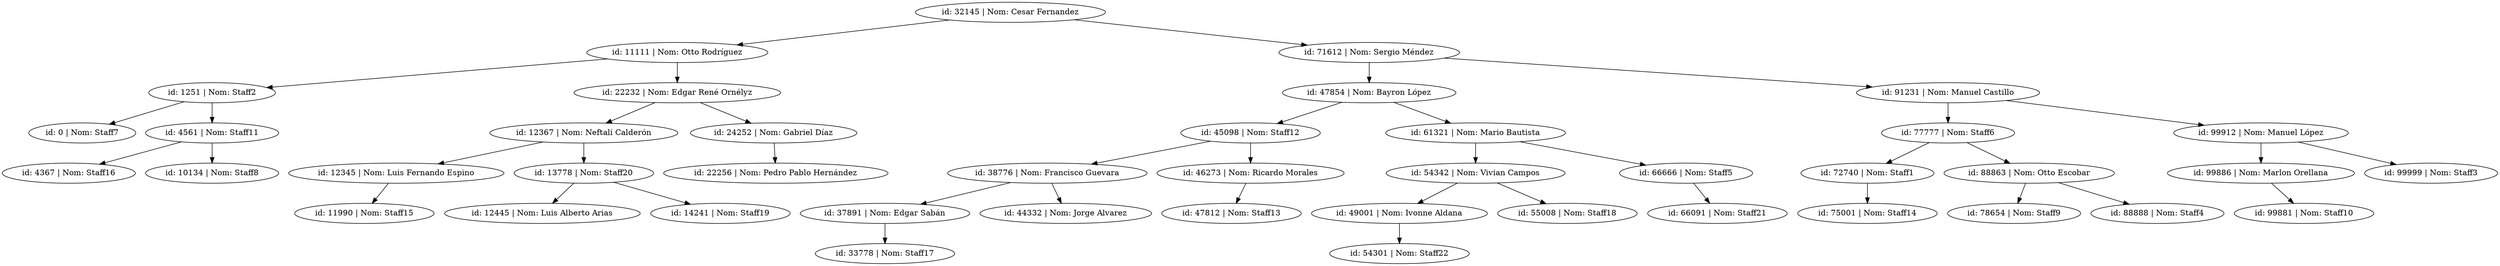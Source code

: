 digraph g {
"id: 32145 | Nom: Cesar Fernandez";
"id: 32145 | Nom: Cesar Fernandez"->"id: 11111 | Nom: Otto Rodríguez";
"id: 32145 | Nom: Cesar Fernandez"->"id: 71612 | Nom: Sergio Méndez";
"id: 11111 | Nom: Otto Rodríguez";
"id: 11111 | Nom: Otto Rodríguez"->"id: 1251 | Nom: Staff2";
"id: 11111 | Nom: Otto Rodríguez"->"id: 22232 | Nom: Edgar René Ornélyz";
"id: 1251 | Nom: Staff2";
"id: 1251 | Nom: Staff2"->"id: 0 | Nom: Staff7";
"id: 1251 | Nom: Staff2"->"id: 4561 | Nom: Staff11";
"id: 0 | Nom: Staff7";
"id: 4561 | Nom: Staff11";
"id: 4561 | Nom: Staff11"->"id: 4367 | Nom: Staff16";
"id: 4561 | Nom: Staff11"->"id: 10134 | Nom: Staff8";
"id: 4367 | Nom: Staff16";
"id: 10134 | Nom: Staff8";
"id: 22232 | Nom: Edgar René Ornélyz";
"id: 22232 | Nom: Edgar René Ornélyz"->"id: 12367 | Nom: Neftalí Calderón";
"id: 22232 | Nom: Edgar René Ornélyz"->"id: 24252 | Nom: Gabriel Díaz";
"id: 12367 | Nom: Neftalí Calderón";
"id: 12367 | Nom: Neftalí Calderón"->"id: 12345 | Nom: Luis Fernando Espino";
"id: 12367 | Nom: Neftalí Calderón"->"id: 13778 | Nom: Staff20";
"id: 12345 | Nom: Luis Fernando Espino";
"id: 12345 | Nom: Luis Fernando Espino"->"id: 11990 | Nom: Staff15";
"id: 11990 | Nom: Staff15";
"id: 13778 | Nom: Staff20";
"id: 13778 | Nom: Staff20"->"id: 12445 | Nom: Luis Alberto Arias";
"id: 13778 | Nom: Staff20"->"id: 14241 | Nom: Staff19";
"id: 12445 | Nom: Luis Alberto Arias";
"id: 14241 | Nom: Staff19";
"id: 24252 | Nom: Gabriel Díaz";
"id: 24252 | Nom: Gabriel Díaz"->"id: 22256 | Nom: Pedro Pablo Hernández";
"id: 22256 | Nom: Pedro Pablo Hernández";
"id: 71612 | Nom: Sergio Méndez";
"id: 71612 | Nom: Sergio Méndez"->"id: 47854 | Nom: Bayron López";
"id: 71612 | Nom: Sergio Méndez"->"id: 91231 | Nom: Manuel Castillo";
"id: 47854 | Nom: Bayron López";
"id: 47854 | Nom: Bayron López"->"id: 45098 | Nom: Staff12";
"id: 47854 | Nom: Bayron López"->"id: 61321 | Nom: Mario Bautista";
"id: 45098 | Nom: Staff12";
"id: 45098 | Nom: Staff12"->"id: 38776 | Nom: Francisco Guevara";
"id: 45098 | Nom: Staff12"->"id: 46273 | Nom: Ricardo Morales";
"id: 38776 | Nom: Francisco Guevara";
"id: 38776 | Nom: Francisco Guevara"->"id: 37891 | Nom: Edgar Sabán";
"id: 38776 | Nom: Francisco Guevara"->"id: 44332 | Nom: Jorge Alvarez";
"id: 37891 | Nom: Edgar Sabán";
"id: 37891 | Nom: Edgar Sabán"->"id: 33778 | Nom: Staff17";
"id: 33778 | Nom: Staff17";
"id: 44332 | Nom: Jorge Alvarez";
"id: 46273 | Nom: Ricardo Morales";
"id: 46273 | Nom: Ricardo Morales"->"id: 47812 | Nom: Staff13";
"id: 47812 | Nom: Staff13";
"id: 61321 | Nom: Mario Bautista";
"id: 61321 | Nom: Mario Bautista"->"id: 54342 | Nom: Vivian Campos";
"id: 61321 | Nom: Mario Bautista"->"id: 66666 | Nom: Staff5";
"id: 54342 | Nom: Vivian Campos";
"id: 54342 | Nom: Vivian Campos"->"id: 49001 | Nom: Ivonne Aldana";
"id: 54342 | Nom: Vivian Campos"->"id: 55008 | Nom: Staff18";
"id: 49001 | Nom: Ivonne Aldana";
"id: 49001 | Nom: Ivonne Aldana"->"id: 54301 | Nom: Staff22";
"id: 54301 | Nom: Staff22";
"id: 55008 | Nom: Staff18";
"id: 66666 | Nom: Staff5";
"id: 66666 | Nom: Staff5"->"id: 66091 | Nom: Staff21";
"id: 66091 | Nom: Staff21";
"id: 91231 | Nom: Manuel Castillo";
"id: 91231 | Nom: Manuel Castillo"->"id: 77777 | Nom: Staff6";
"id: 91231 | Nom: Manuel Castillo"->"id: 99912 | Nom: Manuel López";
"id: 77777 | Nom: Staff6";
"id: 77777 | Nom: Staff6"->"id: 72740 | Nom: Staff1";
"id: 77777 | Nom: Staff6"->"id: 88863 | Nom: Otto Escobar";
"id: 72740 | Nom: Staff1";
"id: 72740 | Nom: Staff1"->"id: 75001 | Nom: Staff14";
"id: 75001 | Nom: Staff14";
"id: 88863 | Nom: Otto Escobar";
"id: 88863 | Nom: Otto Escobar"->"id: 78654 | Nom: Staff9";
"id: 88863 | Nom: Otto Escobar"->"id: 88888 | Nom: Staff4";
"id: 78654 | Nom: Staff9";
"id: 88888 | Nom: Staff4";
"id: 99912 | Nom: Manuel López";
"id: 99912 | Nom: Manuel López"->"id: 99886 | Nom: Marlon Orellana";
"id: 99912 | Nom: Manuel López"->"id: 99999 | Nom: Staff3";
"id: 99886 | Nom: Marlon Orellana";
"id: 99886 | Nom: Marlon Orellana"->"id: 99881 | Nom: Staff10";
"id: 99881 | Nom: Staff10";
"id: 99999 | Nom: Staff3";
}